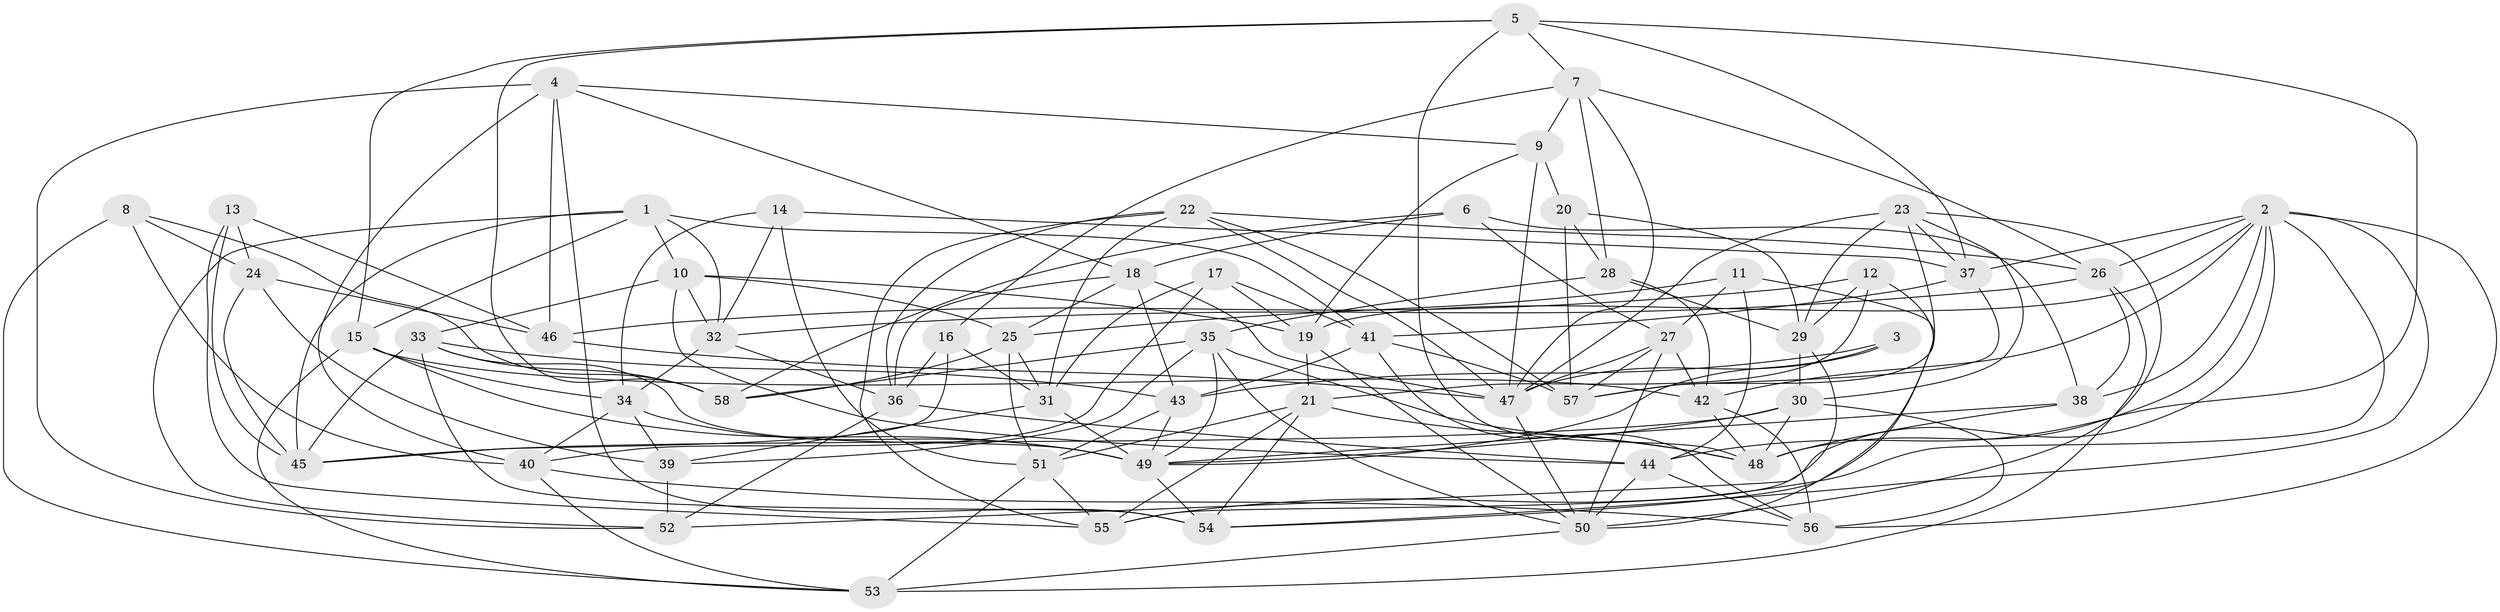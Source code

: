 // original degree distribution, {4: 1.0}
// Generated by graph-tools (version 1.1) at 2025/26/03/09/25 03:26:56]
// undirected, 58 vertices, 167 edges
graph export_dot {
graph [start="1"]
  node [color=gray90,style=filled];
  1;
  2;
  3;
  4;
  5;
  6;
  7;
  8;
  9;
  10;
  11;
  12;
  13;
  14;
  15;
  16;
  17;
  18;
  19;
  20;
  21;
  22;
  23;
  24;
  25;
  26;
  27;
  28;
  29;
  30;
  31;
  32;
  33;
  34;
  35;
  36;
  37;
  38;
  39;
  40;
  41;
  42;
  43;
  44;
  45;
  46;
  47;
  48;
  49;
  50;
  51;
  52;
  53;
  54;
  55;
  56;
  57;
  58;
  1 -- 10 [weight=1.0];
  1 -- 15 [weight=1.0];
  1 -- 32 [weight=1.0];
  1 -- 41 [weight=1.0];
  1 -- 45 [weight=1.0];
  1 -- 52 [weight=1.0];
  2 -- 19 [weight=1.0];
  2 -- 26 [weight=1.0];
  2 -- 37 [weight=1.0];
  2 -- 38 [weight=1.0];
  2 -- 42 [weight=1.0];
  2 -- 48 [weight=1.0];
  2 -- 52 [weight=1.0];
  2 -- 54 [weight=1.0];
  2 -- 55 [weight=1.0];
  2 -- 56 [weight=1.0];
  3 -- 43 [weight=1.0];
  3 -- 47 [weight=2.0];
  3 -- 49 [weight=1.0];
  4 -- 9 [weight=1.0];
  4 -- 18 [weight=1.0];
  4 -- 40 [weight=1.0];
  4 -- 46 [weight=1.0];
  4 -- 52 [weight=1.0];
  4 -- 54 [weight=1.0];
  5 -- 7 [weight=1.0];
  5 -- 15 [weight=1.0];
  5 -- 37 [weight=1.0];
  5 -- 44 [weight=1.0];
  5 -- 48 [weight=1.0];
  5 -- 58 [weight=1.0];
  6 -- 18 [weight=1.0];
  6 -- 27 [weight=1.0];
  6 -- 38 [weight=1.0];
  6 -- 58 [weight=1.0];
  7 -- 9 [weight=1.0];
  7 -- 16 [weight=1.0];
  7 -- 26 [weight=1.0];
  7 -- 28 [weight=1.0];
  7 -- 47 [weight=1.0];
  8 -- 24 [weight=1.0];
  8 -- 40 [weight=1.0];
  8 -- 53 [weight=1.0];
  8 -- 58 [weight=1.0];
  9 -- 19 [weight=1.0];
  9 -- 20 [weight=2.0];
  9 -- 47 [weight=1.0];
  10 -- 19 [weight=1.0];
  10 -- 25 [weight=1.0];
  10 -- 32 [weight=1.0];
  10 -- 33 [weight=1.0];
  10 -- 44 [weight=1.0];
  11 -- 25 [weight=1.0];
  11 -- 27 [weight=1.0];
  11 -- 44 [weight=1.0];
  11 -- 50 [weight=1.0];
  12 -- 21 [weight=1.0];
  12 -- 29 [weight=1.0];
  12 -- 46 [weight=1.0];
  12 -- 54 [weight=1.0];
  13 -- 24 [weight=1.0];
  13 -- 45 [weight=1.0];
  13 -- 46 [weight=1.0];
  13 -- 55 [weight=1.0];
  14 -- 32 [weight=1.0];
  14 -- 34 [weight=1.0];
  14 -- 37 [weight=1.0];
  14 -- 51 [weight=1.0];
  15 -- 34 [weight=1.0];
  15 -- 42 [weight=1.0];
  15 -- 49 [weight=1.0];
  15 -- 53 [weight=1.0];
  16 -- 31 [weight=1.0];
  16 -- 36 [weight=1.0];
  16 -- 45 [weight=1.0];
  17 -- 19 [weight=1.0];
  17 -- 31 [weight=1.0];
  17 -- 40 [weight=1.0];
  17 -- 41 [weight=1.0];
  18 -- 25 [weight=1.0];
  18 -- 36 [weight=1.0];
  18 -- 43 [weight=1.0];
  18 -- 47 [weight=1.0];
  19 -- 21 [weight=1.0];
  19 -- 50 [weight=1.0];
  20 -- 28 [weight=2.0];
  20 -- 29 [weight=1.0];
  20 -- 57 [weight=1.0];
  21 -- 48 [weight=1.0];
  21 -- 51 [weight=1.0];
  21 -- 54 [weight=1.0];
  21 -- 55 [weight=1.0];
  22 -- 26 [weight=1.0];
  22 -- 31 [weight=1.0];
  22 -- 36 [weight=1.0];
  22 -- 47 [weight=1.0];
  22 -- 55 [weight=1.0];
  22 -- 57 [weight=1.0];
  23 -- 29 [weight=1.0];
  23 -- 30 [weight=1.0];
  23 -- 37 [weight=1.0];
  23 -- 47 [weight=1.0];
  23 -- 50 [weight=1.0];
  23 -- 57 [weight=1.0];
  24 -- 39 [weight=1.0];
  24 -- 45 [weight=1.0];
  24 -- 46 [weight=2.0];
  25 -- 31 [weight=1.0];
  25 -- 51 [weight=1.0];
  25 -- 58 [weight=1.0];
  26 -- 32 [weight=1.0];
  26 -- 38 [weight=1.0];
  26 -- 53 [weight=1.0];
  27 -- 42 [weight=1.0];
  27 -- 47 [weight=1.0];
  27 -- 50 [weight=1.0];
  27 -- 57 [weight=1.0];
  28 -- 29 [weight=1.0];
  28 -- 35 [weight=1.0];
  28 -- 42 [weight=1.0];
  29 -- 30 [weight=1.0];
  29 -- 55 [weight=1.0];
  30 -- 45 [weight=1.0];
  30 -- 48 [weight=1.0];
  30 -- 49 [weight=1.0];
  30 -- 56 [weight=1.0];
  31 -- 39 [weight=1.0];
  31 -- 49 [weight=1.0];
  32 -- 34 [weight=1.0];
  32 -- 36 [weight=1.0];
  33 -- 43 [weight=1.0];
  33 -- 45 [weight=1.0];
  33 -- 49 [weight=1.0];
  33 -- 54 [weight=1.0];
  33 -- 58 [weight=1.0];
  34 -- 39 [weight=1.0];
  34 -- 40 [weight=1.0];
  34 -- 49 [weight=1.0];
  35 -- 39 [weight=1.0];
  35 -- 48 [weight=1.0];
  35 -- 49 [weight=1.0];
  35 -- 50 [weight=1.0];
  35 -- 58 [weight=1.0];
  36 -- 44 [weight=1.0];
  36 -- 52 [weight=1.0];
  37 -- 41 [weight=1.0];
  37 -- 57 [weight=1.0];
  38 -- 48 [weight=2.0];
  38 -- 49 [weight=1.0];
  39 -- 52 [weight=2.0];
  40 -- 53 [weight=1.0];
  40 -- 56 [weight=1.0];
  41 -- 43 [weight=1.0];
  41 -- 56 [weight=1.0];
  41 -- 57 [weight=1.0];
  42 -- 48 [weight=1.0];
  42 -- 56 [weight=1.0];
  43 -- 49 [weight=1.0];
  43 -- 51 [weight=1.0];
  44 -- 50 [weight=1.0];
  44 -- 56 [weight=1.0];
  46 -- 47 [weight=1.0];
  47 -- 50 [weight=1.0];
  49 -- 54 [weight=1.0];
  50 -- 53 [weight=1.0];
  51 -- 53 [weight=1.0];
  51 -- 55 [weight=1.0];
}
